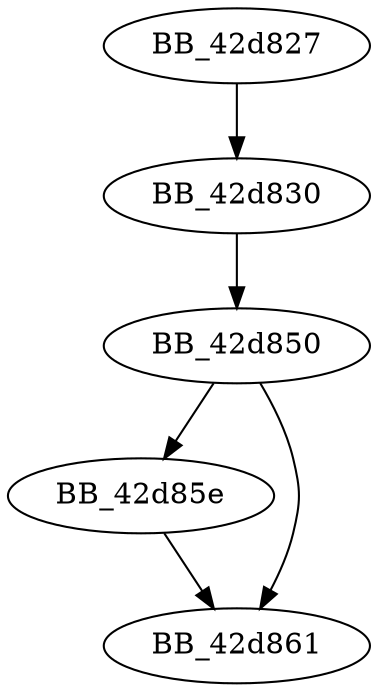 DiGraph __startOneArgErrorHandling{
BB_42d827->BB_42d830
BB_42d830->BB_42d850
BB_42d850->BB_42d85e
BB_42d850->BB_42d861
BB_42d85e->BB_42d861
}
